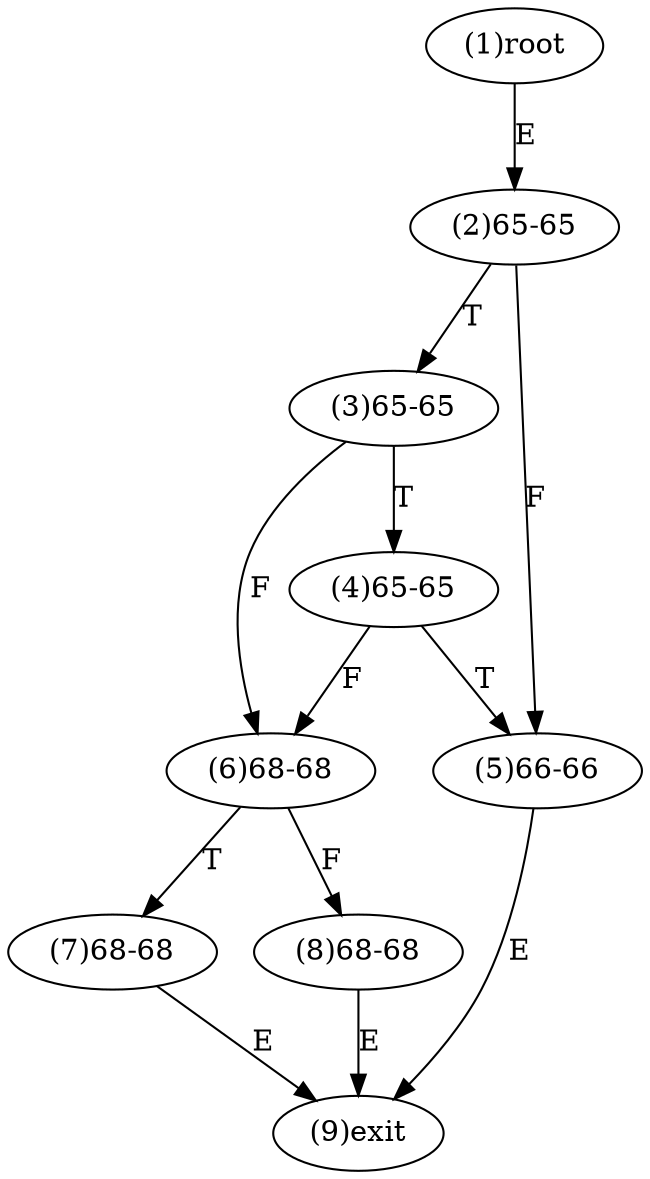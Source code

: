 digraph "" { 
1[ label="(1)root"];
2[ label="(2)65-65"];
3[ label="(3)65-65"];
4[ label="(4)65-65"];
5[ label="(5)66-66"];
6[ label="(6)68-68"];
7[ label="(7)68-68"];
8[ label="(8)68-68"];
9[ label="(9)exit"];
1->2[ label="E"];
2->5[ label="F"];
2->3[ label="T"];
3->6[ label="F"];
3->4[ label="T"];
4->6[ label="F"];
4->5[ label="T"];
5->9[ label="E"];
6->8[ label="F"];
6->7[ label="T"];
7->9[ label="E"];
8->9[ label="E"];
}